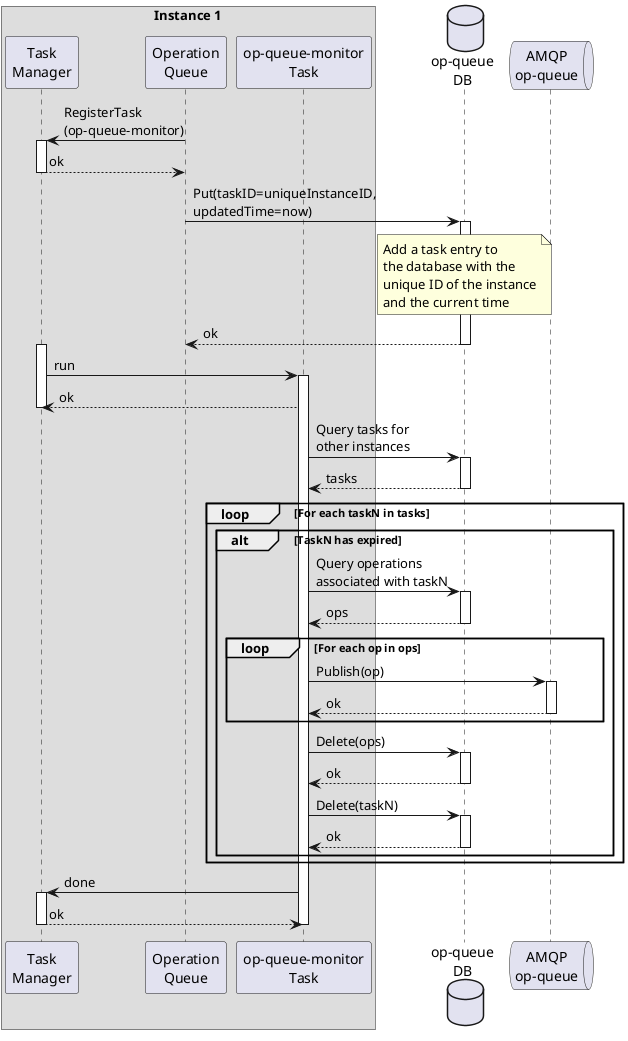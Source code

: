 @startuml
'https://plantuml.com/sequence-diagram

box Instance 1
participant "Task\nManager" as taskMgr1
participant "Operation\nQueue" as handler1
participant "op-queue-monitor\nTask" as task1
end box

database "op-queue\nDB" as opQueueDB

queue "AMQP\nop-queue" as opQueue

handler1 -> taskMgr1: RegisterTask\n(op-queue-monitor)

activate taskMgr1
taskMgr1 --> handler1: ok
deactivate taskMgr1

handler1 -> opQueueDB: Put(taskID=uniqueInstanceID,\nupdatedTime=now)
activate opQueueDB

  note over opQueueDB
    Add a task entry to
    the database with the
    unique ID of the instance
    and the current time
  end note

  opQueueDB --> handler1: ok
deactivate opQueueDB

activate taskMgr1
taskMgr1 -> task1: run
activate task1
task1 --> taskMgr1: ok
deactivate taskMgr1

task1 -> opQueueDB: Query tasks for\nother instances
activate opQueueDB
task1 <-- opQueueDB: tasks
deactivate opQueueDB

loop For each taskN in tasks
  alt TaskN has expired
    task1 -> opQueueDB: Query operations\nassociated with taskN
    activate opQueueDB
      opQueueDB --> task1: ops
    deactivate opQueueDB

    loop For each op in ops
      task1 -> opQueue: Publish(op)
      activate opQueue
      opQueue --> task1: ok
      deactivate opQueue
    end loop

    task1 -> opQueueDB: Delete(ops)
    activate opQueueDB
    opQueueDB --> task1: ok
    deactivate opQueueDB

    task1 -> opQueueDB: Delete(taskN)
    activate opQueueDB
    opQueueDB --> task1: ok
    deactivate opQueueDB
  end alt
end loop

task1 -> taskMgr1: done
activate taskMgr1
taskMgr1 --> task1: ok
deactivate taskMgr1

deactivate task1

@enduml
